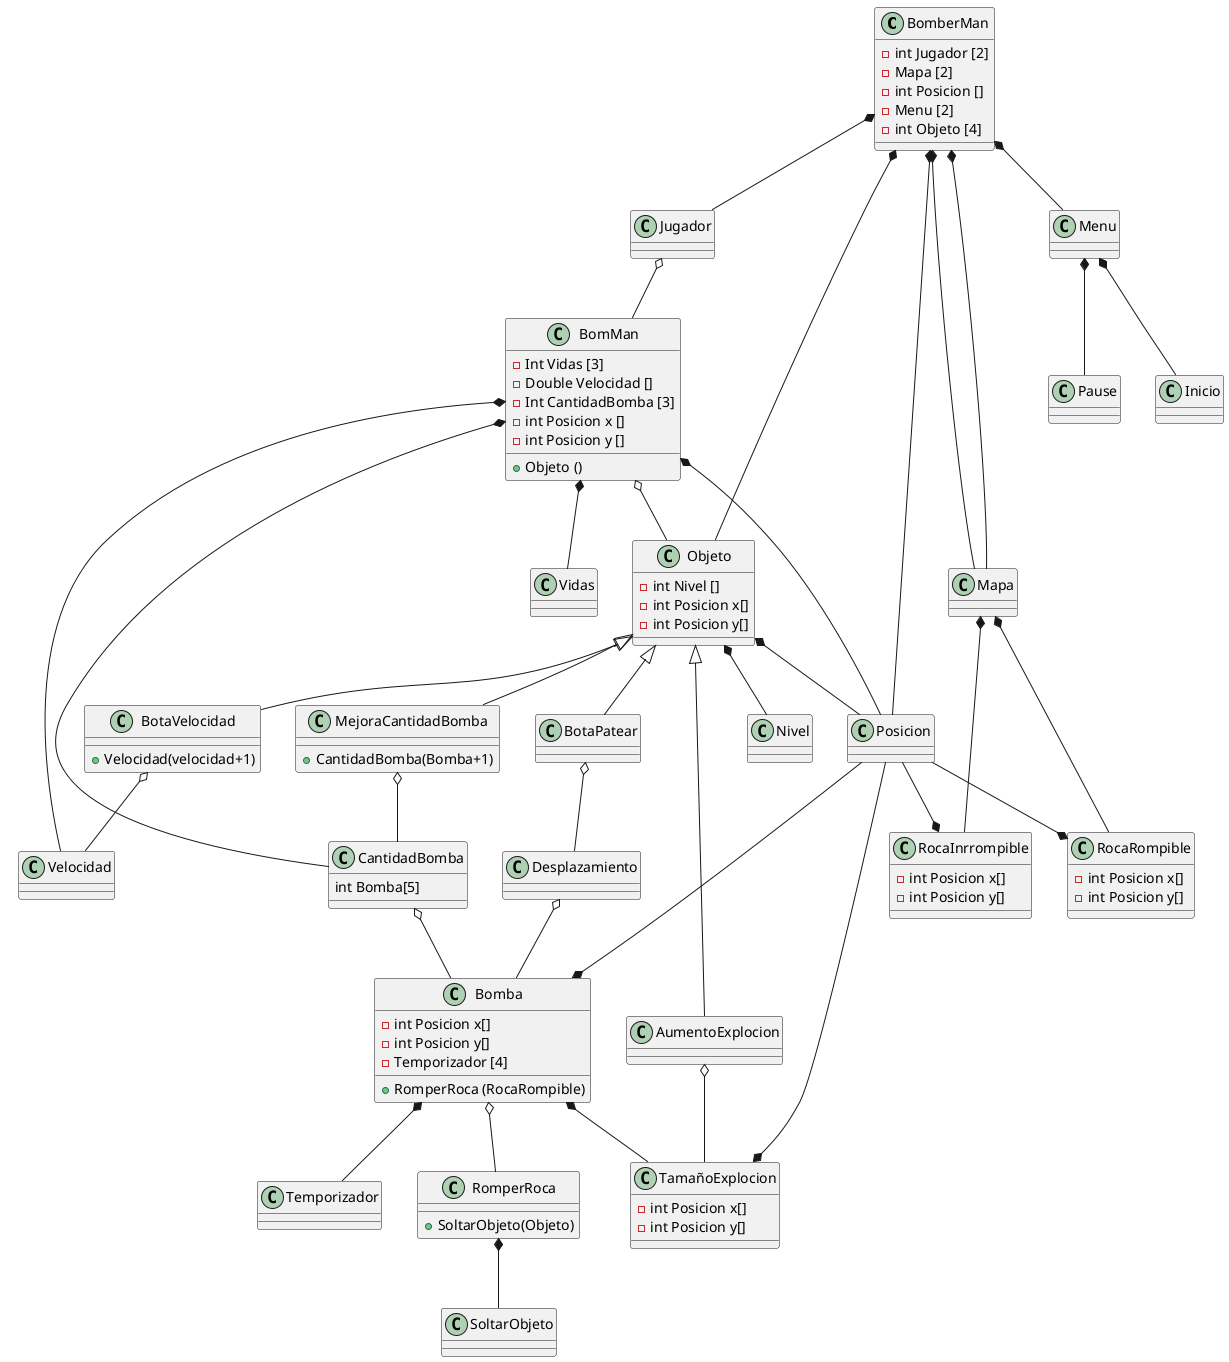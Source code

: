 @startuml bomberman
class BomberMan
{
- int Jugador [2]
- Mapa [2]
- int Posicion []
- Menu [2]
- int Objeto [4]
}
class Jugador
class BomMan
{
- Int Vidas [3]
- Double Velocidad []
- Int CantidadBomba [3]
- int Posicion x []
- int Posicion y []
+ Objeto ()
}
class Vidas
class CantidadBomba
{
int Bomba[5]
}
class Bomba
{
- int Posicion x[]
- int Posicion y[]
- Temporizador [4]
+ RomperRoca (RocaRompible)
}
class TamañoExplocion
{
- int Posicion x[]
- int Posicion y[]
}
class RomperRoca
{
+ SoltarObjeto(Objeto)
}
class SoltarObjeto 
class Temporizador
class Velocidad
class Objeto
{
- int Nivel []
- int Posicion x[]
- int Posicion y[]
}
class Nivel
class BotaVelocidad
{
+ Velocidad(velocidad+1)
}
class AumentoExplocion
class BotaPatear
class MejoraCantidadBomba
{
+ CantidadBomba(Bomba+1)
}
class Desplazamiento
class Posicion
class Menu 
class Pause
class Mapa
class RocaInrrompible
{
- int Posicion x[]
- int Posicion y[]
}
class RocaRompible
{
- int Posicion x[]
- int Posicion y[]
}
class Inicio

BomberMan *-- Jugador
BomberMan *--Mapa
Mapa *-- RocaInrrompible
Mapa *-- RocaRompible
Jugador o-- BomMan
BomMan *-- CantidadBomba
BomMan o-- Objeto
BomMan *-- Vidas
BomMan*-- Velocidad
CantidadBomba o-- Bomba
Bomba *-- TamañoExplocion
Bomba *-- Temporizador
Bomba o-- RomperRoca
RomperRoca *-- SoltarObjeto
Posicion --* BomMan
Posicion --* Bomba
Posicion --* TamañoExplocion
Posicion --* RocaInrrompible
Posicion --* RocaRompible
BomberMan *-- Mapa
BomberMan *-- Objeto
Objeto *-- Nivel 
Objeto <|-- BotaVelocidad
Objeto <|-- AumentoExplocion
Objeto <|-- MejoraCantidadBomba
Objeto <|-- BotaPatear
BotaPatear o-- Desplazamiento
Desplazamiento o-- Bomba
BomberMan *-- Menu
Menu *-- Pause 
Menu *-- Inicio
BomberMan *--Posicion
BotaVelocidad o-- Velocidad
MejoraCantidadBomba o-- CantidadBomba
AumentoExplocion o-- TamañoExplocion
Objeto *-- Posicion


@enduml